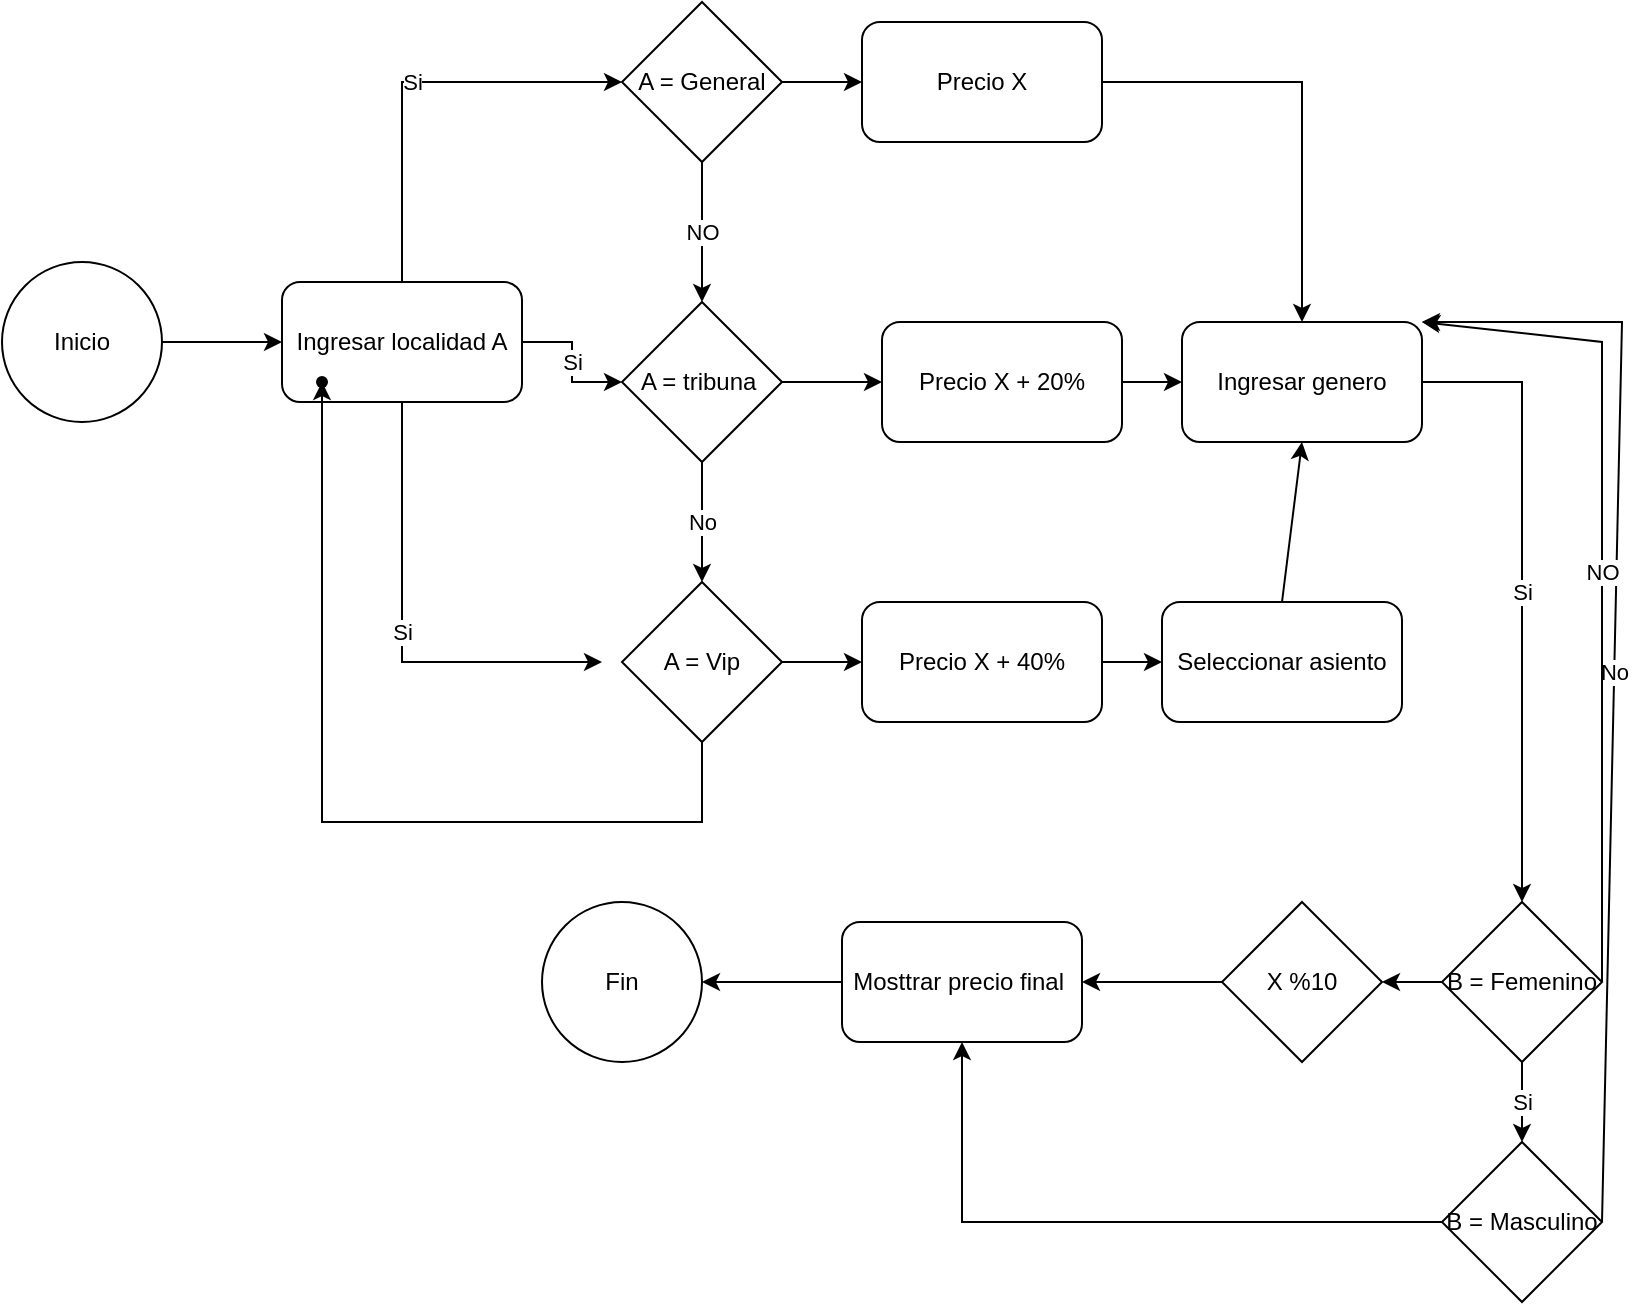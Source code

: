 <mxfile version="26.2.13">
  <diagram id="C5RBs43oDa-KdzZeNtuy" name="Page-1">
    <mxGraphModel dx="1428" dy="777" grid="1" gridSize="10" guides="1" tooltips="1" connect="1" arrows="1" fold="1" page="1" pageScale="1" pageWidth="827" pageHeight="1169" math="0" shadow="0">
      <root>
        <mxCell id="WIyWlLk6GJQsqaUBKTNV-0" />
        <mxCell id="WIyWlLk6GJQsqaUBKTNV-1" parent="WIyWlLk6GJQsqaUBKTNV-0" />
        <mxCell id="21KFTHa_14_TWeqKlgHN-8" value="" style="edgeStyle=orthogonalEdgeStyle;rounded=0;orthogonalLoop=1;jettySize=auto;html=1;" edge="1" parent="WIyWlLk6GJQsqaUBKTNV-1" source="21KFTHa_14_TWeqKlgHN-0" target="21KFTHa_14_TWeqKlgHN-3">
          <mxGeometry relative="1" as="geometry" />
        </mxCell>
        <mxCell id="21KFTHa_14_TWeqKlgHN-0" value="Inicio" style="ellipse;whiteSpace=wrap;html=1;aspect=fixed;" vertex="1" parent="WIyWlLk6GJQsqaUBKTNV-1">
          <mxGeometry y="260" width="80" height="80" as="geometry" />
        </mxCell>
        <mxCell id="21KFTHa_14_TWeqKlgHN-1" value="Ingresar genero" style="rounded=1;whiteSpace=wrap;html=1;" vertex="1" parent="WIyWlLk6GJQsqaUBKTNV-1">
          <mxGeometry x="590" y="290" width="120" height="60" as="geometry" />
        </mxCell>
        <mxCell id="21KFTHa_14_TWeqKlgHN-16" value="Si" style="edgeStyle=orthogonalEdgeStyle;rounded=0;orthogonalLoop=1;jettySize=auto;html=1;" edge="1" parent="WIyWlLk6GJQsqaUBKTNV-1" source="21KFTHa_14_TWeqKlgHN-3" target="21KFTHa_14_TWeqKlgHN-14">
          <mxGeometry relative="1" as="geometry" />
        </mxCell>
        <mxCell id="21KFTHa_14_TWeqKlgHN-3" value="Ingresar localidad A" style="rounded=1;whiteSpace=wrap;html=1;" vertex="1" parent="WIyWlLk6GJQsqaUBKTNV-1">
          <mxGeometry x="140" y="270" width="120" height="60" as="geometry" />
        </mxCell>
        <mxCell id="21KFTHa_14_TWeqKlgHN-47" value="" style="edgeStyle=orthogonalEdgeStyle;rounded=0;orthogonalLoop=1;jettySize=auto;html=1;" edge="1" parent="WIyWlLk6GJQsqaUBKTNV-1" source="21KFTHa_14_TWeqKlgHN-6" target="21KFTHa_14_TWeqKlgHN-7">
          <mxGeometry relative="1" as="geometry" />
        </mxCell>
        <mxCell id="21KFTHa_14_TWeqKlgHN-6" value="Mosttrar precio final&amp;nbsp;" style="rounded=1;whiteSpace=wrap;html=1;" vertex="1" parent="WIyWlLk6GJQsqaUBKTNV-1">
          <mxGeometry x="420" y="590" width="120" height="60" as="geometry" />
        </mxCell>
        <mxCell id="21KFTHa_14_TWeqKlgHN-7" value="Fin" style="ellipse;whiteSpace=wrap;html=1;aspect=fixed;" vertex="1" parent="WIyWlLk6GJQsqaUBKTNV-1">
          <mxGeometry x="270" y="580" width="80" height="80" as="geometry" />
        </mxCell>
        <mxCell id="21KFTHa_14_TWeqKlgHN-25" value="" style="edgeStyle=orthogonalEdgeStyle;rounded=0;orthogonalLoop=1;jettySize=auto;html=1;" edge="1" parent="WIyWlLk6GJQsqaUBKTNV-1" source="21KFTHa_14_TWeqKlgHN-13" target="21KFTHa_14_TWeqKlgHN-20">
          <mxGeometry relative="1" as="geometry" />
        </mxCell>
        <mxCell id="21KFTHa_14_TWeqKlgHN-28" value="NO" style="edgeStyle=orthogonalEdgeStyle;rounded=0;orthogonalLoop=1;jettySize=auto;html=1;" edge="1" parent="WIyWlLk6GJQsqaUBKTNV-1" source="21KFTHa_14_TWeqKlgHN-13" target="21KFTHa_14_TWeqKlgHN-14">
          <mxGeometry relative="1" as="geometry" />
        </mxCell>
        <mxCell id="21KFTHa_14_TWeqKlgHN-13" value="A = General" style="rhombus;whiteSpace=wrap;html=1;" vertex="1" parent="WIyWlLk6GJQsqaUBKTNV-1">
          <mxGeometry x="310" y="130" width="80" height="80" as="geometry" />
        </mxCell>
        <mxCell id="21KFTHa_14_TWeqKlgHN-26" value="" style="edgeStyle=orthogonalEdgeStyle;rounded=0;orthogonalLoop=1;jettySize=auto;html=1;" edge="1" parent="WIyWlLk6GJQsqaUBKTNV-1" source="21KFTHa_14_TWeqKlgHN-14" target="21KFTHa_14_TWeqKlgHN-21">
          <mxGeometry relative="1" as="geometry" />
        </mxCell>
        <mxCell id="21KFTHa_14_TWeqKlgHN-29" value="No" style="edgeStyle=orthogonalEdgeStyle;rounded=0;orthogonalLoop=1;jettySize=auto;html=1;" edge="1" parent="WIyWlLk6GJQsqaUBKTNV-1" source="21KFTHa_14_TWeqKlgHN-14" target="21KFTHa_14_TWeqKlgHN-15">
          <mxGeometry relative="1" as="geometry" />
        </mxCell>
        <mxCell id="21KFTHa_14_TWeqKlgHN-14" value="A = tribuna&amp;nbsp;" style="rhombus;whiteSpace=wrap;html=1;" vertex="1" parent="WIyWlLk6GJQsqaUBKTNV-1">
          <mxGeometry x="310" y="280" width="80" height="80" as="geometry" />
        </mxCell>
        <mxCell id="21KFTHa_14_TWeqKlgHN-27" value="" style="edgeStyle=orthogonalEdgeStyle;rounded=0;orthogonalLoop=1;jettySize=auto;html=1;" edge="1" parent="WIyWlLk6GJQsqaUBKTNV-1" source="21KFTHa_14_TWeqKlgHN-15" target="21KFTHa_14_TWeqKlgHN-22">
          <mxGeometry relative="1" as="geometry" />
        </mxCell>
        <mxCell id="21KFTHa_14_TWeqKlgHN-31" value="" style="edgeStyle=orthogonalEdgeStyle;rounded=0;orthogonalLoop=1;jettySize=auto;html=1;" edge="1" parent="WIyWlLk6GJQsqaUBKTNV-1" source="21KFTHa_14_TWeqKlgHN-15" target="21KFTHa_14_TWeqKlgHN-30">
          <mxGeometry relative="1" as="geometry">
            <Array as="points">
              <mxPoint x="350" y="540" />
              <mxPoint x="160" y="540" />
            </Array>
          </mxGeometry>
        </mxCell>
        <mxCell id="21KFTHa_14_TWeqKlgHN-15" value="A = Vip" style="rhombus;whiteSpace=wrap;html=1;" vertex="1" parent="WIyWlLk6GJQsqaUBKTNV-1">
          <mxGeometry x="310" y="420" width="80" height="80" as="geometry" />
        </mxCell>
        <mxCell id="21KFTHa_14_TWeqKlgHN-17" value="Si" style="endArrow=classic;html=1;rounded=0;exitX=0.5;exitY=0;exitDx=0;exitDy=0;entryX=0;entryY=0.5;entryDx=0;entryDy=0;" edge="1" parent="WIyWlLk6GJQsqaUBKTNV-1" source="21KFTHa_14_TWeqKlgHN-3" target="21KFTHa_14_TWeqKlgHN-13">
          <mxGeometry width="50" height="50" relative="1" as="geometry">
            <mxPoint x="280" y="400" as="sourcePoint" />
            <mxPoint x="330" y="350" as="targetPoint" />
            <Array as="points">
              <mxPoint x="200" y="170" />
            </Array>
          </mxGeometry>
        </mxCell>
        <mxCell id="21KFTHa_14_TWeqKlgHN-18" value="Si" style="endArrow=classic;html=1;rounded=0;exitX=0.5;exitY=1;exitDx=0;exitDy=0;" edge="1" parent="WIyWlLk6GJQsqaUBKTNV-1" source="21KFTHa_14_TWeqKlgHN-3">
          <mxGeometry width="50" height="50" relative="1" as="geometry">
            <mxPoint x="280" y="400" as="sourcePoint" />
            <mxPoint x="300" y="460" as="targetPoint" />
            <Array as="points">
              <mxPoint x="200" y="460" />
            </Array>
          </mxGeometry>
        </mxCell>
        <mxCell id="21KFTHa_14_TWeqKlgHN-20" value="Precio X" style="rounded=1;whiteSpace=wrap;html=1;" vertex="1" parent="WIyWlLk6GJQsqaUBKTNV-1">
          <mxGeometry x="430" y="140" width="120" height="60" as="geometry" />
        </mxCell>
        <mxCell id="21KFTHa_14_TWeqKlgHN-33" value="" style="edgeStyle=orthogonalEdgeStyle;rounded=0;orthogonalLoop=1;jettySize=auto;html=1;" edge="1" parent="WIyWlLk6GJQsqaUBKTNV-1" source="21KFTHa_14_TWeqKlgHN-21" target="21KFTHa_14_TWeqKlgHN-1">
          <mxGeometry relative="1" as="geometry" />
        </mxCell>
        <mxCell id="21KFTHa_14_TWeqKlgHN-21" value="Precio X + 20%" style="rounded=1;whiteSpace=wrap;html=1;" vertex="1" parent="WIyWlLk6GJQsqaUBKTNV-1">
          <mxGeometry x="440" y="290" width="120" height="60" as="geometry" />
        </mxCell>
        <mxCell id="21KFTHa_14_TWeqKlgHN-42" value="" style="edgeStyle=orthogonalEdgeStyle;rounded=0;orthogonalLoop=1;jettySize=auto;html=1;" edge="1" parent="WIyWlLk6GJQsqaUBKTNV-1" source="21KFTHa_14_TWeqKlgHN-22" target="21KFTHa_14_TWeqKlgHN-41">
          <mxGeometry relative="1" as="geometry" />
        </mxCell>
        <mxCell id="21KFTHa_14_TWeqKlgHN-22" value="Precio X + 40%" style="rounded=1;whiteSpace=wrap;html=1;" vertex="1" parent="WIyWlLk6GJQsqaUBKTNV-1">
          <mxGeometry x="430" y="430" width="120" height="60" as="geometry" />
        </mxCell>
        <mxCell id="21KFTHa_14_TWeqKlgHN-48" value="" style="edgeStyle=orthogonalEdgeStyle;rounded=0;orthogonalLoop=1;jettySize=auto;html=1;" edge="1" parent="WIyWlLk6GJQsqaUBKTNV-1" source="21KFTHa_14_TWeqKlgHN-24" target="21KFTHa_14_TWeqKlgHN-45">
          <mxGeometry relative="1" as="geometry" />
        </mxCell>
        <mxCell id="21KFTHa_14_TWeqKlgHN-52" value="Si" style="edgeStyle=orthogonalEdgeStyle;rounded=0;orthogonalLoop=1;jettySize=auto;html=1;" edge="1" parent="WIyWlLk6GJQsqaUBKTNV-1" source="21KFTHa_14_TWeqKlgHN-24" target="21KFTHa_14_TWeqKlgHN-50">
          <mxGeometry relative="1" as="geometry" />
        </mxCell>
        <mxCell id="21KFTHa_14_TWeqKlgHN-24" value="B = Femenino" style="rhombus;whiteSpace=wrap;html=1;" vertex="1" parent="WIyWlLk6GJQsqaUBKTNV-1">
          <mxGeometry x="720" y="580" width="80" height="80" as="geometry" />
        </mxCell>
        <mxCell id="21KFTHa_14_TWeqKlgHN-30" value="" style="shape=waypoint;sketch=0;size=6;pointerEvents=1;points=[];fillColor=default;resizable=0;rotatable=0;perimeter=centerPerimeter;snapToPoint=1;" vertex="1" parent="WIyWlLk6GJQsqaUBKTNV-1">
          <mxGeometry x="150" y="310" width="20" height="20" as="geometry" />
        </mxCell>
        <mxCell id="21KFTHa_14_TWeqKlgHN-32" value="" style="endArrow=classic;html=1;rounded=0;exitX=1;exitY=0.5;exitDx=0;exitDy=0;entryX=0.5;entryY=0;entryDx=0;entryDy=0;" edge="1" parent="WIyWlLk6GJQsqaUBKTNV-1" source="21KFTHa_14_TWeqKlgHN-20" target="21KFTHa_14_TWeqKlgHN-1">
          <mxGeometry width="50" height="50" relative="1" as="geometry">
            <mxPoint x="390" y="330" as="sourcePoint" />
            <mxPoint x="440" y="280" as="targetPoint" />
            <Array as="points">
              <mxPoint x="650" y="170" />
            </Array>
          </mxGeometry>
        </mxCell>
        <mxCell id="21KFTHa_14_TWeqKlgHN-41" value="Seleccionar asiento" style="whiteSpace=wrap;html=1;rounded=1;" vertex="1" parent="WIyWlLk6GJQsqaUBKTNV-1">
          <mxGeometry x="580" y="430" width="120" height="60" as="geometry" />
        </mxCell>
        <mxCell id="21KFTHa_14_TWeqKlgHN-43" value="" style="endArrow=classic;html=1;rounded=0;exitX=0.5;exitY=0;exitDx=0;exitDy=0;entryX=0.5;entryY=1;entryDx=0;entryDy=0;" edge="1" parent="WIyWlLk6GJQsqaUBKTNV-1" source="21KFTHa_14_TWeqKlgHN-41" target="21KFTHa_14_TWeqKlgHN-1">
          <mxGeometry width="50" height="50" relative="1" as="geometry">
            <mxPoint x="390" y="400" as="sourcePoint" />
            <mxPoint x="440" y="350" as="targetPoint" />
          </mxGeometry>
        </mxCell>
        <mxCell id="21KFTHa_14_TWeqKlgHN-44" value="Si" style="endArrow=classic;html=1;rounded=0;exitX=1;exitY=0.5;exitDx=0;exitDy=0;entryX=0.5;entryY=0;entryDx=0;entryDy=0;" edge="1" parent="WIyWlLk6GJQsqaUBKTNV-1" source="21KFTHa_14_TWeqKlgHN-1" target="21KFTHa_14_TWeqKlgHN-24">
          <mxGeometry width="50" height="50" relative="1" as="geometry">
            <mxPoint x="390" y="400" as="sourcePoint" />
            <mxPoint x="440" y="350" as="targetPoint" />
            <Array as="points">
              <mxPoint x="760" y="320" />
            </Array>
          </mxGeometry>
        </mxCell>
        <mxCell id="21KFTHa_14_TWeqKlgHN-46" value="" style="edgeStyle=orthogonalEdgeStyle;rounded=0;orthogonalLoop=1;jettySize=auto;html=1;" edge="1" parent="WIyWlLk6GJQsqaUBKTNV-1" source="21KFTHa_14_TWeqKlgHN-45" target="21KFTHa_14_TWeqKlgHN-6">
          <mxGeometry relative="1" as="geometry" />
        </mxCell>
        <mxCell id="21KFTHa_14_TWeqKlgHN-45" value="X %10" style="rhombus;whiteSpace=wrap;html=1;" vertex="1" parent="WIyWlLk6GJQsqaUBKTNV-1">
          <mxGeometry x="610" y="580" width="80" height="80" as="geometry" />
        </mxCell>
        <mxCell id="21KFTHa_14_TWeqKlgHN-50" value="B = Masculino" style="rhombus;whiteSpace=wrap;html=1;" vertex="1" parent="WIyWlLk6GJQsqaUBKTNV-1">
          <mxGeometry x="720" y="700" width="80" height="80" as="geometry" />
        </mxCell>
        <mxCell id="21KFTHa_14_TWeqKlgHN-51" value="" style="endArrow=classic;html=1;rounded=0;exitX=0;exitY=0.5;exitDx=0;exitDy=0;entryX=0.5;entryY=1;entryDx=0;entryDy=0;" edge="1" parent="WIyWlLk6GJQsqaUBKTNV-1" source="21KFTHa_14_TWeqKlgHN-50" target="21KFTHa_14_TWeqKlgHN-6">
          <mxGeometry width="50" height="50" relative="1" as="geometry">
            <mxPoint x="390" y="500" as="sourcePoint" />
            <mxPoint x="440" y="450" as="targetPoint" />
            <Array as="points">
              <mxPoint x="480" y="740" />
            </Array>
          </mxGeometry>
        </mxCell>
        <mxCell id="21KFTHa_14_TWeqKlgHN-53" value="No" style="endArrow=classic;html=1;rounded=0;exitX=1;exitY=0.5;exitDx=0;exitDy=0;entryX=1;entryY=0;entryDx=0;entryDy=0;" edge="1" parent="WIyWlLk6GJQsqaUBKTNV-1" source="21KFTHa_14_TWeqKlgHN-50" target="21KFTHa_14_TWeqKlgHN-1">
          <mxGeometry width="50" height="50" relative="1" as="geometry">
            <mxPoint x="390" y="500" as="sourcePoint" />
            <mxPoint x="440" y="450" as="targetPoint" />
            <Array as="points">
              <mxPoint x="810" y="290" />
            </Array>
          </mxGeometry>
        </mxCell>
        <mxCell id="21KFTHa_14_TWeqKlgHN-54" value="NO" style="endArrow=classic;html=1;rounded=0;exitX=1;exitY=0.5;exitDx=0;exitDy=0;entryX=1;entryY=0;entryDx=0;entryDy=0;" edge="1" parent="WIyWlLk6GJQsqaUBKTNV-1" source="21KFTHa_14_TWeqKlgHN-24" target="21KFTHa_14_TWeqKlgHN-1">
          <mxGeometry width="50" height="50" relative="1" as="geometry">
            <mxPoint x="390" y="500" as="sourcePoint" />
            <mxPoint x="440" y="450" as="targetPoint" />
            <Array as="points">
              <mxPoint x="800" y="300" />
            </Array>
          </mxGeometry>
        </mxCell>
      </root>
    </mxGraphModel>
  </diagram>
</mxfile>
